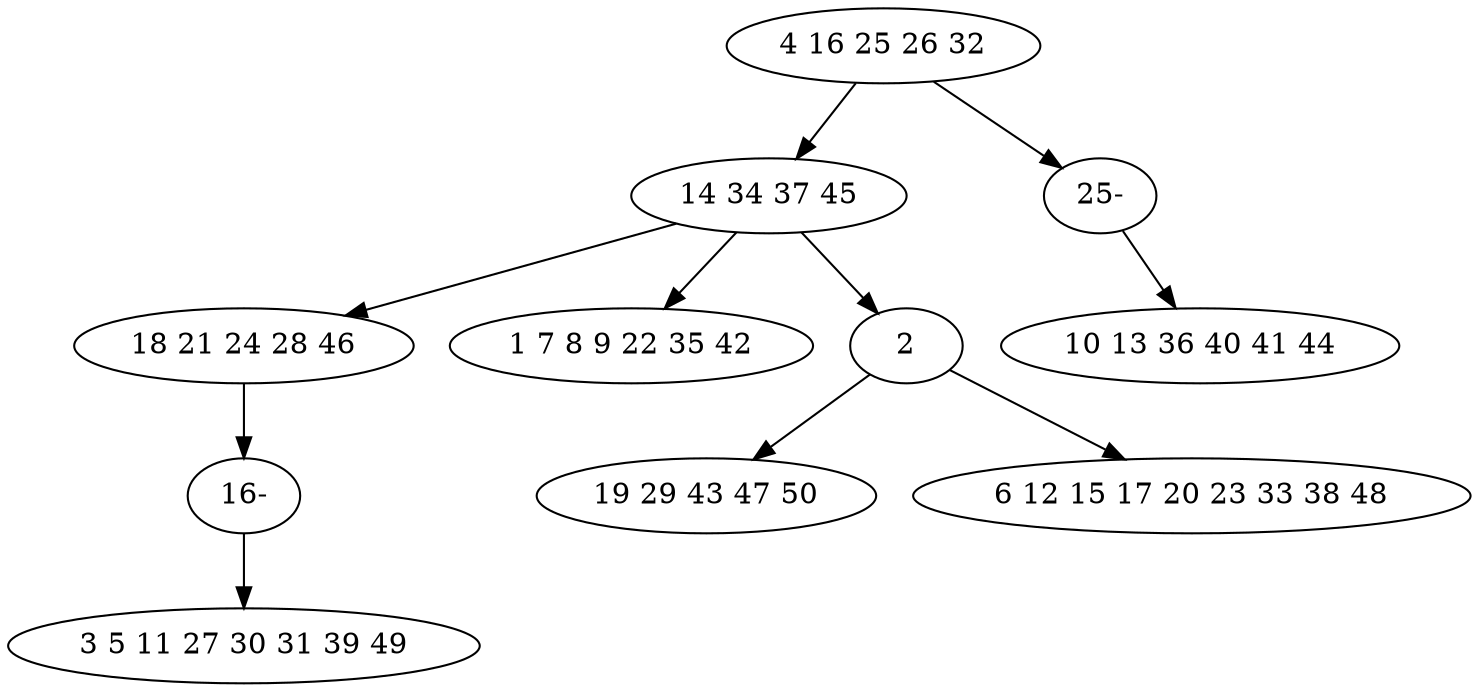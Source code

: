 digraph true_tree {
	"0" -> "1"
	"1" -> "2"
	"1" -> "3"
	"1" -> "4"
	"4" -> "5"
	"2" -> "9"
	"4" -> "7"
	"0" -> "10"
	"9" -> "6"
	"10" -> "8"
	"0" [label="4 16 25 26 32"];
	"1" [label="14 34 37 45"];
	"2" [label="18 21 24 28 46"];
	"3" [label="1 7 8 9 22 35 42"];
	"4" [label="2"];
	"5" [label="19 29 43 47 50"];
	"6" [label="3 5 11 27 30 31 39 49"];
	"7" [label="6 12 15 17 20 23 33 38 48"];
	"8" [label="10 13 36 40 41 44"];
	"9" [label="16-"];
	"10" [label="25-"];
}
